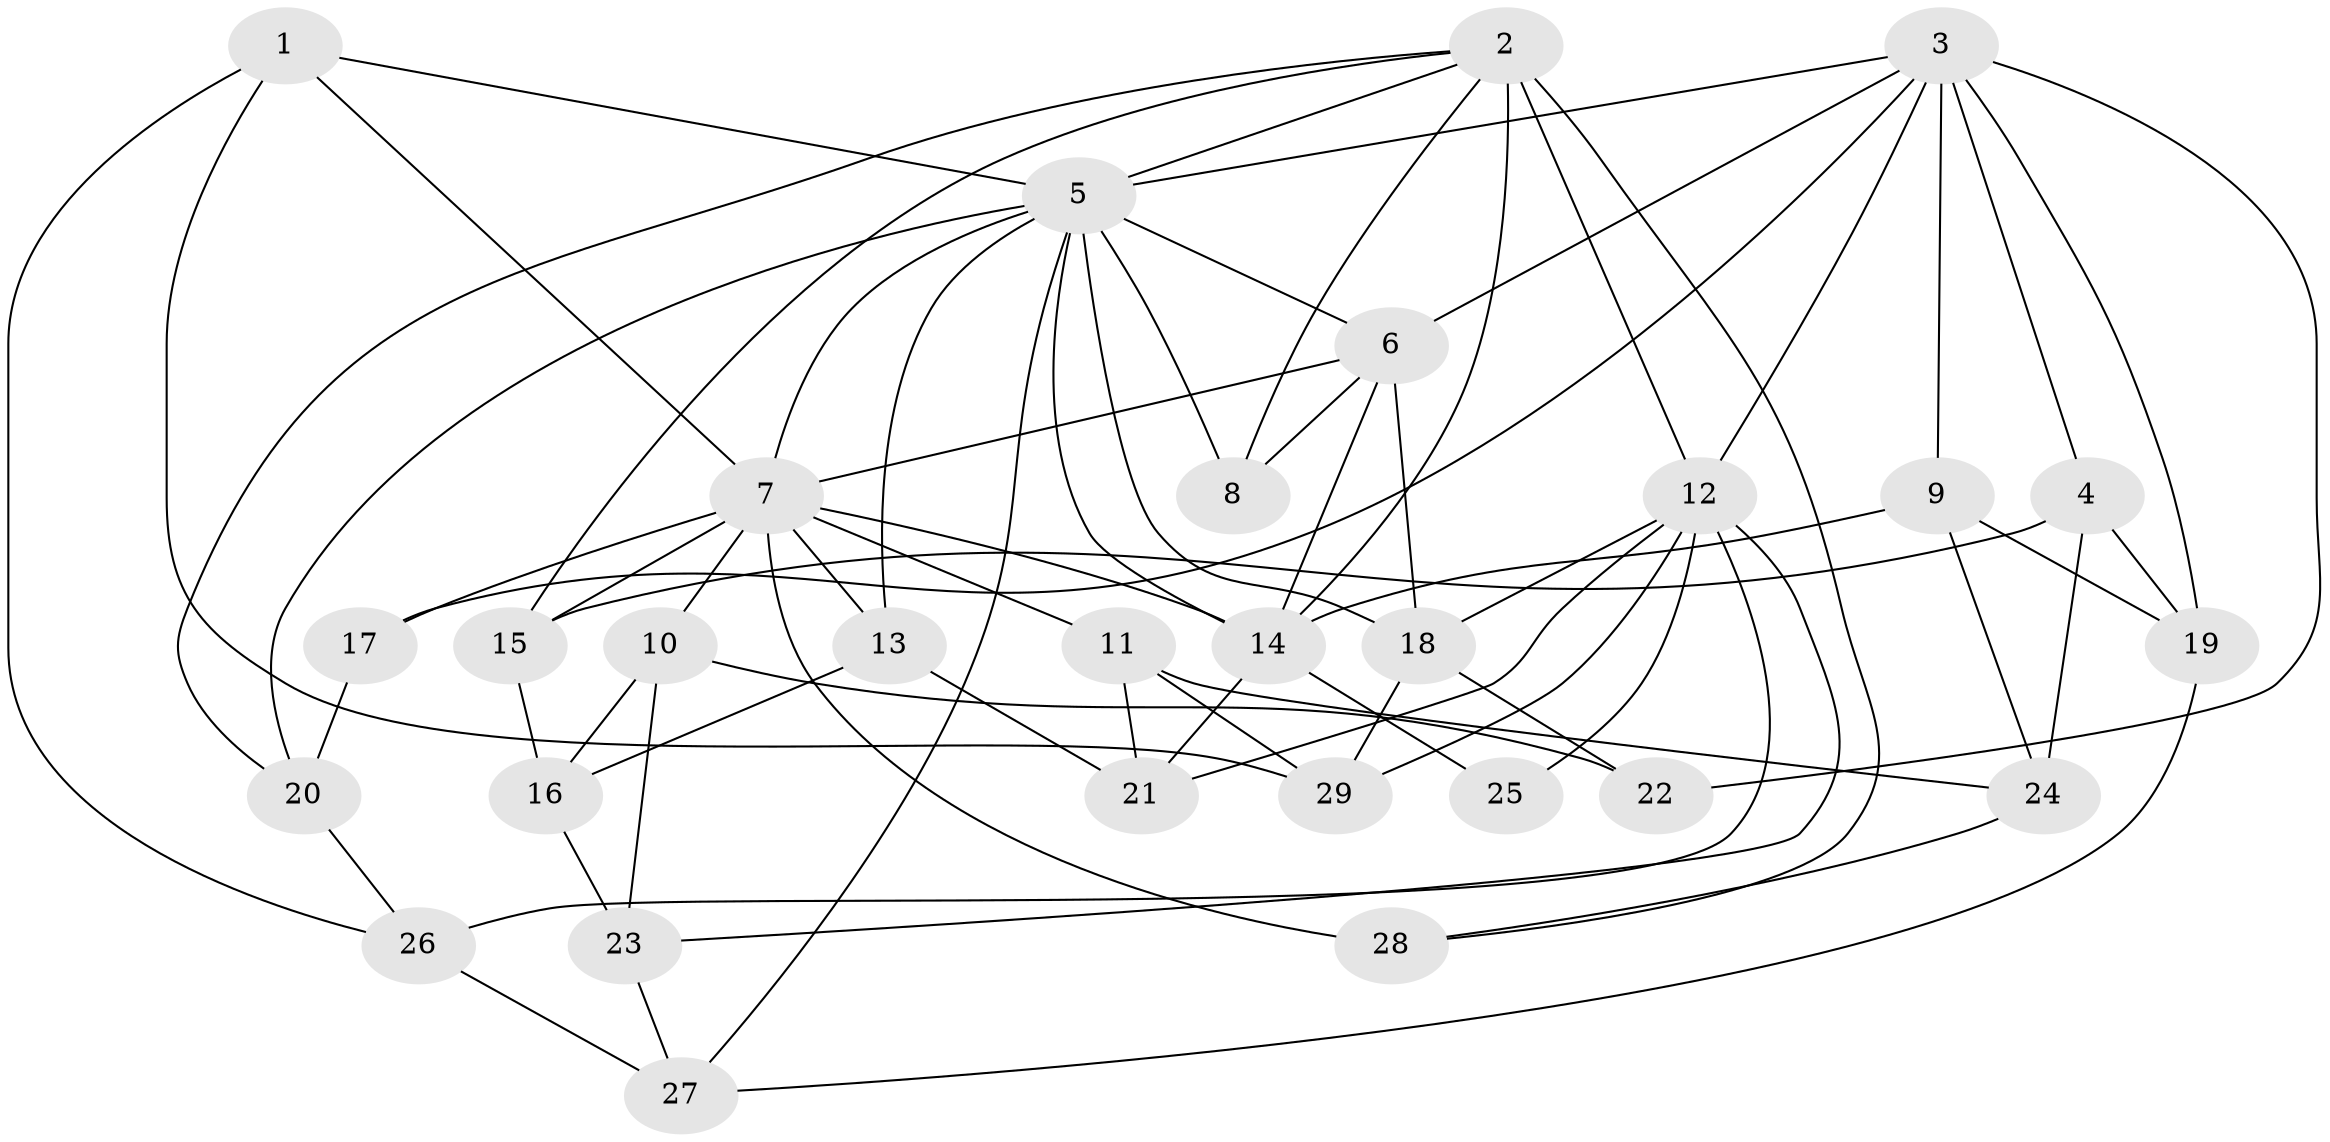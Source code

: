 // original degree distribution, {4: 1.0}
// Generated by graph-tools (version 1.1) at 2025/37/03/09/25 02:37:54]
// undirected, 29 vertices, 70 edges
graph export_dot {
graph [start="1"]
  node [color=gray90,style=filled];
  1;
  2;
  3;
  4;
  5;
  6;
  7;
  8;
  9;
  10;
  11;
  12;
  13;
  14;
  15;
  16;
  17;
  18;
  19;
  20;
  21;
  22;
  23;
  24;
  25;
  26;
  27;
  28;
  29;
  1 -- 5 [weight=1.0];
  1 -- 7 [weight=1.0];
  1 -- 26 [weight=1.0];
  1 -- 29 [weight=1.0];
  2 -- 5 [weight=1.0];
  2 -- 8 [weight=1.0];
  2 -- 12 [weight=3.0];
  2 -- 14 [weight=2.0];
  2 -- 15 [weight=1.0];
  2 -- 20 [weight=1.0];
  2 -- 28 [weight=1.0];
  3 -- 4 [weight=1.0];
  3 -- 5 [weight=1.0];
  3 -- 6 [weight=2.0];
  3 -- 9 [weight=1.0];
  3 -- 12 [weight=1.0];
  3 -- 17 [weight=1.0];
  3 -- 19 [weight=1.0];
  3 -- 22 [weight=2.0];
  4 -- 15 [weight=1.0];
  4 -- 19 [weight=1.0];
  4 -- 24 [weight=1.0];
  5 -- 6 [weight=1.0];
  5 -- 7 [weight=1.0];
  5 -- 8 [weight=2.0];
  5 -- 13 [weight=1.0];
  5 -- 14 [weight=1.0];
  5 -- 18 [weight=1.0];
  5 -- 20 [weight=1.0];
  5 -- 27 [weight=1.0];
  6 -- 7 [weight=1.0];
  6 -- 8 [weight=1.0];
  6 -- 14 [weight=1.0];
  6 -- 18 [weight=2.0];
  7 -- 10 [weight=1.0];
  7 -- 11 [weight=1.0];
  7 -- 13 [weight=1.0];
  7 -- 14 [weight=1.0];
  7 -- 15 [weight=1.0];
  7 -- 17 [weight=2.0];
  7 -- 28 [weight=2.0];
  9 -- 14 [weight=1.0];
  9 -- 19 [weight=1.0];
  9 -- 24 [weight=1.0];
  10 -- 16 [weight=1.0];
  10 -- 22 [weight=1.0];
  10 -- 23 [weight=1.0];
  11 -- 21 [weight=1.0];
  11 -- 24 [weight=1.0];
  11 -- 29 [weight=1.0];
  12 -- 18 [weight=1.0];
  12 -- 21 [weight=1.0];
  12 -- 23 [weight=1.0];
  12 -- 25 [weight=3.0];
  12 -- 26 [weight=1.0];
  12 -- 29 [weight=1.0];
  13 -- 16 [weight=1.0];
  13 -- 21 [weight=1.0];
  14 -- 21 [weight=1.0];
  14 -- 25 [weight=1.0];
  15 -- 16 [weight=1.0];
  16 -- 23 [weight=1.0];
  17 -- 20 [weight=1.0];
  18 -- 22 [weight=1.0];
  18 -- 29 [weight=1.0];
  19 -- 27 [weight=1.0];
  20 -- 26 [weight=1.0];
  23 -- 27 [weight=1.0];
  24 -- 28 [weight=1.0];
  26 -- 27 [weight=1.0];
}
